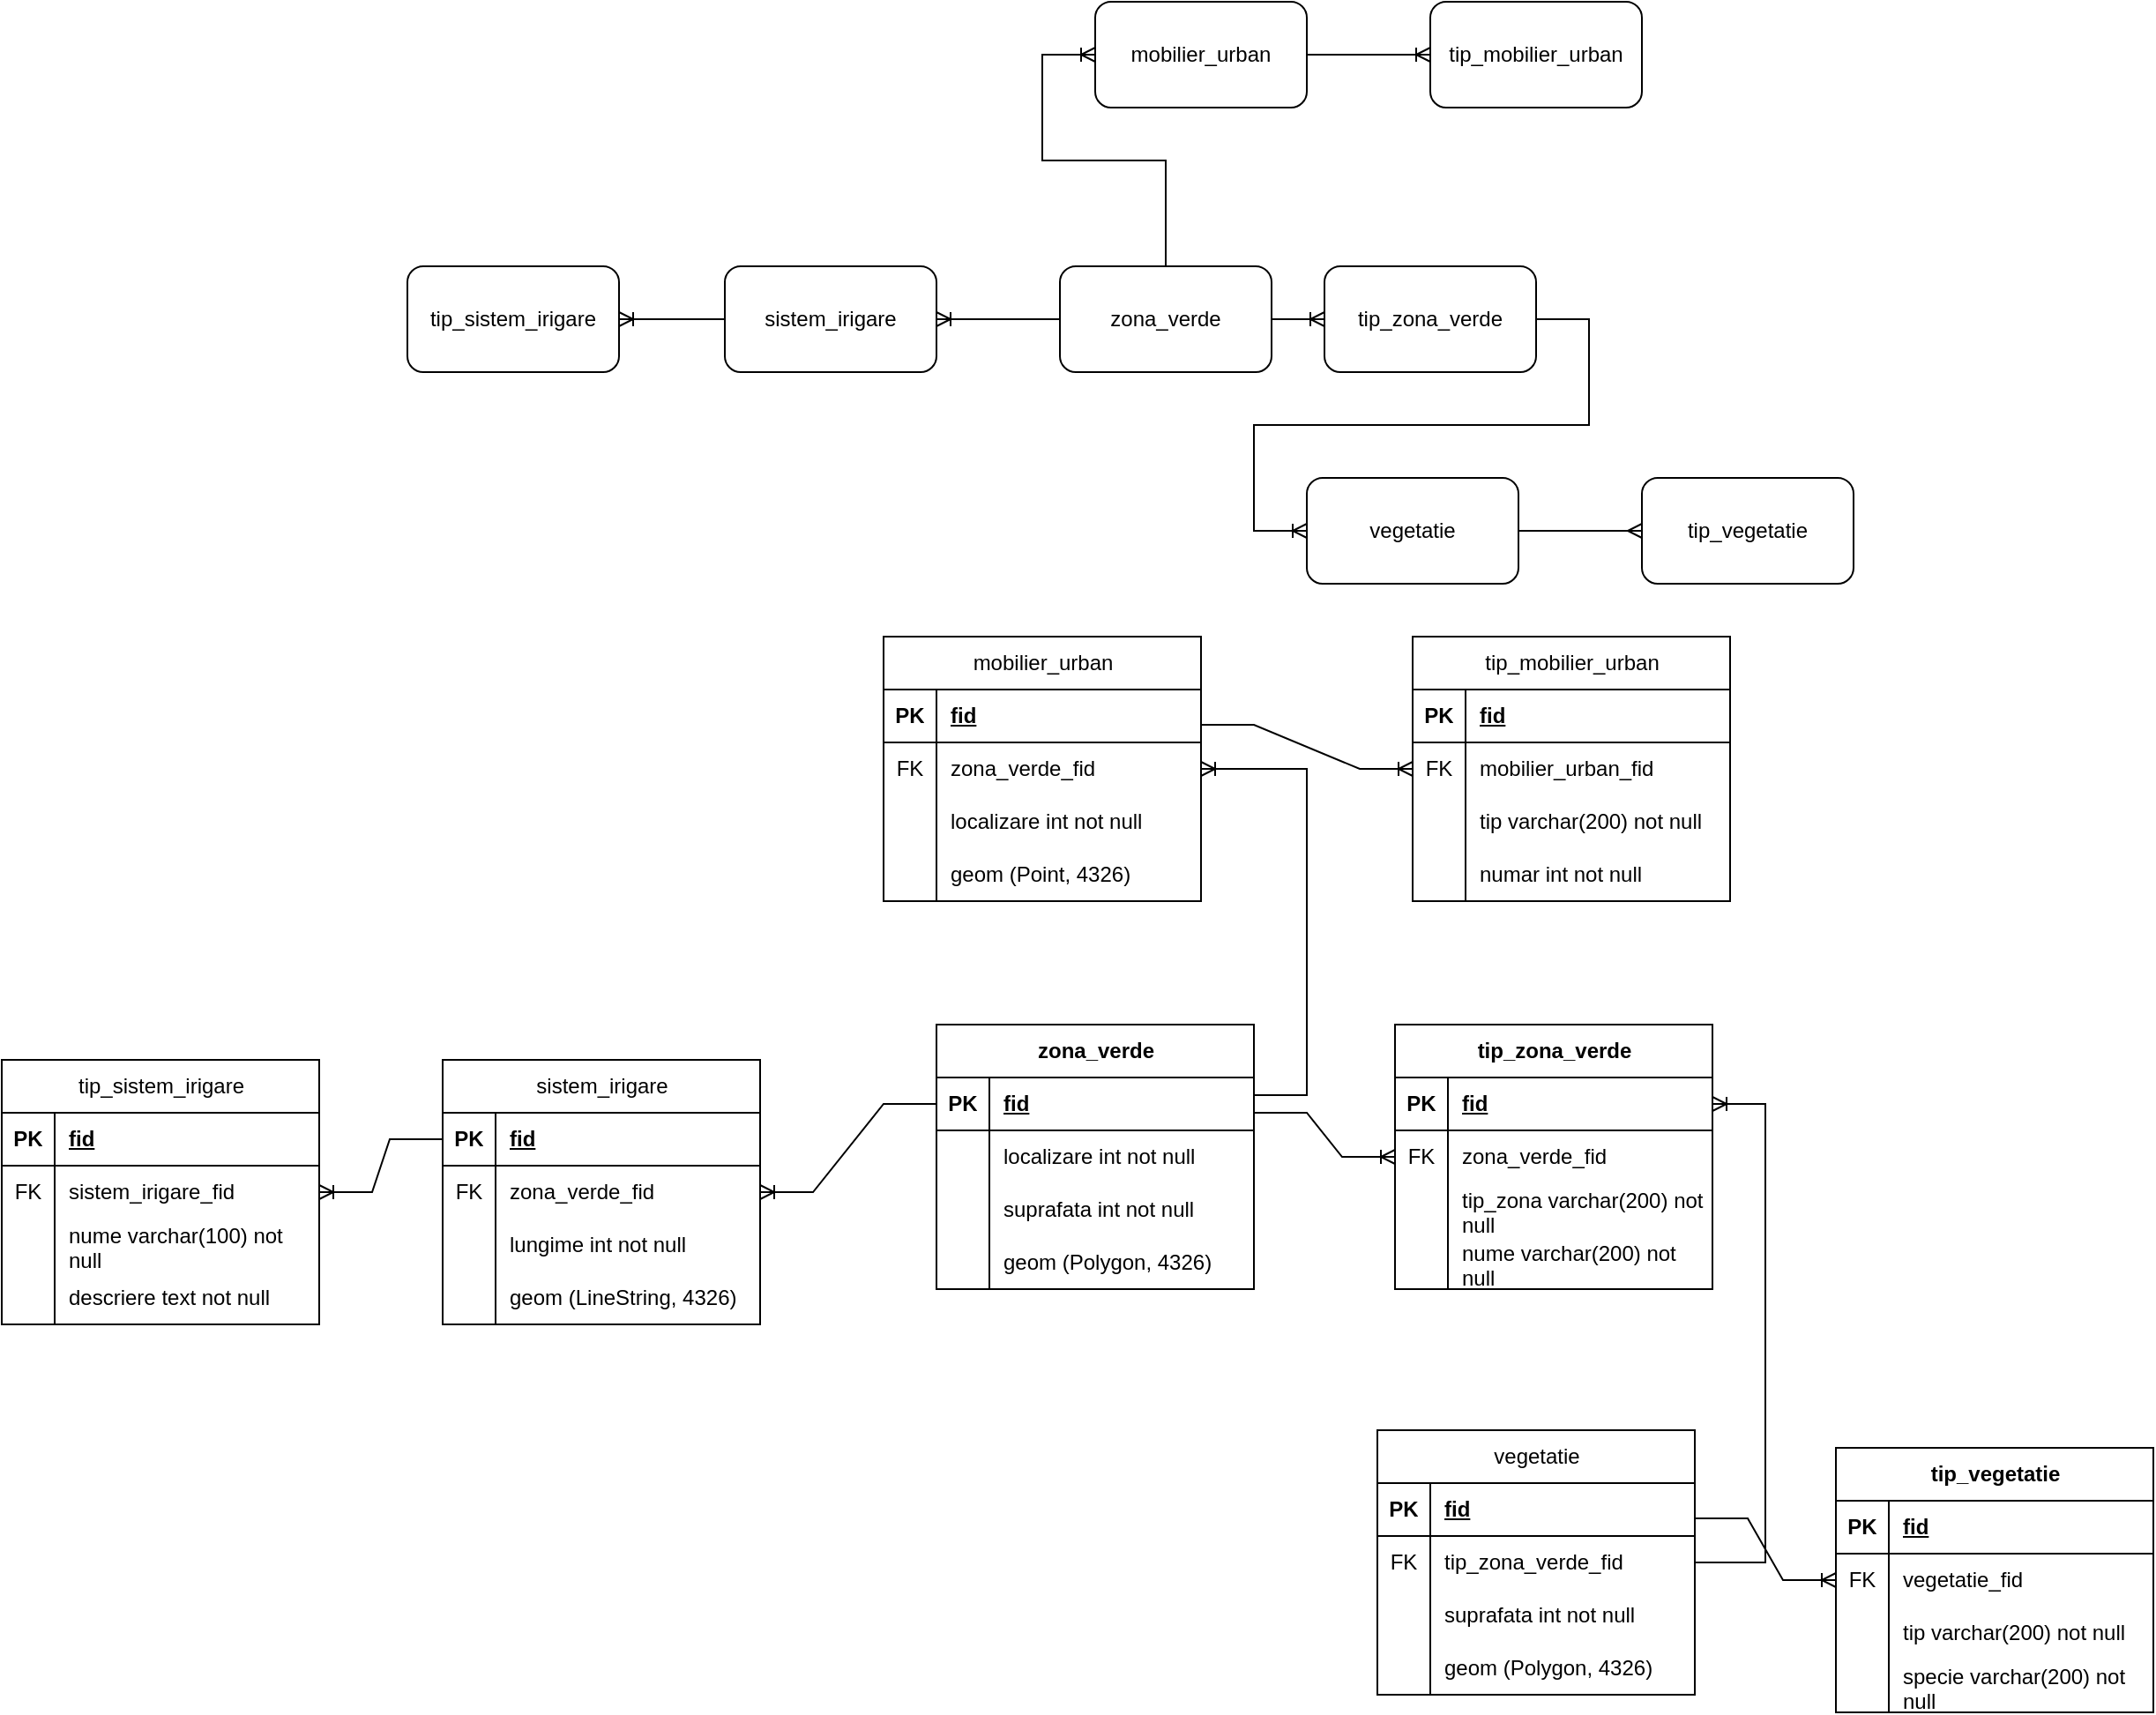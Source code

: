 <mxfile version="24.4.4" type="github">
  <diagram id="R2lEEEUBdFMjLlhIrx00" name="Page-1">
    <mxGraphModel dx="3083" dy="1831" grid="1" gridSize="10" guides="1" tooltips="1" connect="1" arrows="1" fold="1" page="1" pageScale="1" pageWidth="850" pageHeight="1100" math="0" shadow="0" extFonts="Permanent Marker^https://fonts.googleapis.com/css?family=Permanent+Marker">
      <root>
        <mxCell id="0" />
        <mxCell id="1" parent="0" />
        <mxCell id="Djv5T1rqlEVUEKe_ZdRL-2" value="tip_zona_verde" style="rounded=1;whiteSpace=wrap;html=1;" vertex="1" parent="1">
          <mxGeometry x="-220" y="-280" width="120" height="60" as="geometry" />
        </mxCell>
        <mxCell id="Djv5T1rqlEVUEKe_ZdRL-3" value="vegetatie" style="rounded=1;whiteSpace=wrap;html=1;" vertex="1" parent="1">
          <mxGeometry x="-230" y="-160" width="120" height="60" as="geometry" />
        </mxCell>
        <mxCell id="Djv5T1rqlEVUEKe_ZdRL-4" value="tip_vegetatie" style="rounded=1;whiteSpace=wrap;html=1;" vertex="1" parent="1">
          <mxGeometry x="-40" y="-160" width="120" height="60" as="geometry" />
        </mxCell>
        <mxCell id="Djv5T1rqlEVUEKe_ZdRL-6" value="mobilier_urban" style="rounded=1;whiteSpace=wrap;html=1;" vertex="1" parent="1">
          <mxGeometry x="-350" y="-430" width="120" height="60" as="geometry" />
        </mxCell>
        <mxCell id="Djv5T1rqlEVUEKe_ZdRL-7" value="sistem_irigare" style="rounded=1;whiteSpace=wrap;html=1;" vertex="1" parent="1">
          <mxGeometry x="-560" y="-280" width="120" height="60" as="geometry" />
        </mxCell>
        <mxCell id="Djv5T1rqlEVUEKe_ZdRL-8" value="tip_mobilier_urban" style="rounded=1;whiteSpace=wrap;html=1;" vertex="1" parent="1">
          <mxGeometry x="-160" y="-430" width="120" height="60" as="geometry" />
        </mxCell>
        <mxCell id="Djv5T1rqlEVUEKe_ZdRL-9" value="zona_verde" style="rounded=1;whiteSpace=wrap;html=1;" vertex="1" parent="1">
          <mxGeometry x="-370" y="-280" width="120" height="60" as="geometry" />
        </mxCell>
        <mxCell id="Djv5T1rqlEVUEKe_ZdRL-10" value="tip_sistem_irigare" style="rounded=1;whiteSpace=wrap;html=1;" vertex="1" parent="1">
          <mxGeometry x="-740" y="-280" width="120" height="60" as="geometry" />
        </mxCell>
        <mxCell id="Djv5T1rqlEVUEKe_ZdRL-11" value="" style="edgeStyle=entityRelationEdgeStyle;fontSize=12;html=1;endArrow=ERoneToMany;rounded=0;entryX=0;entryY=0.5;entryDx=0;entryDy=0;" edge="1" parent="1" target="Djv5T1rqlEVUEKe_ZdRL-2">
          <mxGeometry width="100" height="100" relative="1" as="geometry">
            <mxPoint x="-250" y="-250" as="sourcePoint" />
            <mxPoint x="-150" y="-350" as="targetPoint" />
          </mxGeometry>
        </mxCell>
        <mxCell id="Djv5T1rqlEVUEKe_ZdRL-12" value="" style="edgeStyle=entityRelationEdgeStyle;fontSize=12;html=1;endArrow=ERoneToMany;rounded=0;" edge="1" parent="1" source="Djv5T1rqlEVUEKe_ZdRL-2">
          <mxGeometry width="100" height="100" relative="1" as="geometry">
            <mxPoint x="-80" y="-140" as="sourcePoint" />
            <mxPoint x="-230" y="-130" as="targetPoint" />
          </mxGeometry>
        </mxCell>
        <mxCell id="Djv5T1rqlEVUEKe_ZdRL-13" value="" style="edgeStyle=entityRelationEdgeStyle;fontSize=12;html=1;endArrow=ERmany;rounded=0;" edge="1" parent="1" target="Djv5T1rqlEVUEKe_ZdRL-4">
          <mxGeometry width="100" height="100" relative="1" as="geometry">
            <mxPoint x="-110" y="-130" as="sourcePoint" />
            <mxPoint x="-10" y="-230" as="targetPoint" />
          </mxGeometry>
        </mxCell>
        <mxCell id="Djv5T1rqlEVUEKe_ZdRL-16" value="" style="edgeStyle=entityRelationEdgeStyle;fontSize=12;html=1;endArrow=ERoneToMany;rounded=0;" edge="1" parent="1">
          <mxGeometry width="100" height="100" relative="1" as="geometry">
            <mxPoint x="-340" y="-280" as="sourcePoint" />
            <mxPoint x="-350" y="-400" as="targetPoint" />
          </mxGeometry>
        </mxCell>
        <mxCell id="Djv5T1rqlEVUEKe_ZdRL-18" value="" style="edgeStyle=entityRelationEdgeStyle;fontSize=12;html=1;endArrow=ERoneToMany;rounded=0;entryX=0;entryY=0.5;entryDx=0;entryDy=0;" edge="1" parent="1" target="Djv5T1rqlEVUEKe_ZdRL-8">
          <mxGeometry width="100" height="100" relative="1" as="geometry">
            <mxPoint x="-230" y="-400" as="sourcePoint" />
            <mxPoint x="-130" y="-500" as="targetPoint" />
          </mxGeometry>
        </mxCell>
        <mxCell id="Djv5T1rqlEVUEKe_ZdRL-19" value="" style="edgeStyle=entityRelationEdgeStyle;fontSize=12;html=1;endArrow=ERoneToMany;rounded=0;exitX=0;exitY=0.5;exitDx=0;exitDy=0;entryX=1;entryY=0.5;entryDx=0;entryDy=0;" edge="1" parent="1" source="Djv5T1rqlEVUEKe_ZdRL-9" target="Djv5T1rqlEVUEKe_ZdRL-7">
          <mxGeometry width="100" height="100" relative="1" as="geometry">
            <mxPoint x="-490" y="-70" as="sourcePoint" />
            <mxPoint x="-390" y="-170" as="targetPoint" />
          </mxGeometry>
        </mxCell>
        <mxCell id="Djv5T1rqlEVUEKe_ZdRL-20" value="" style="edgeStyle=entityRelationEdgeStyle;fontSize=12;html=1;endArrow=ERoneToMany;rounded=0;exitX=0;exitY=0.5;exitDx=0;exitDy=0;entryX=1;entryY=0.5;entryDx=0;entryDy=0;" edge="1" parent="1" source="Djv5T1rqlEVUEKe_ZdRL-7" target="Djv5T1rqlEVUEKe_ZdRL-10">
          <mxGeometry width="100" height="100" relative="1" as="geometry">
            <mxPoint x="-610" y="-280" as="sourcePoint" />
            <mxPoint x="-510" y="-380" as="targetPoint" />
          </mxGeometry>
        </mxCell>
        <mxCell id="Djv5T1rqlEVUEKe_ZdRL-21" value="&lt;span style=&quot;font-weight: 400; text-wrap: wrap;&quot;&gt;tip_mobilier_urban&lt;/span&gt;" style="shape=table;startSize=30;container=1;collapsible=1;childLayout=tableLayout;fixedRows=1;rowLines=0;fontStyle=1;align=center;resizeLast=1;html=1;" vertex="1" parent="1">
          <mxGeometry x="-170" y="-70" width="180" height="150" as="geometry" />
        </mxCell>
        <mxCell id="Djv5T1rqlEVUEKe_ZdRL-22" value="" style="shape=tableRow;horizontal=0;startSize=0;swimlaneHead=0;swimlaneBody=0;fillColor=none;collapsible=0;dropTarget=0;points=[[0,0.5],[1,0.5]];portConstraint=eastwest;top=0;left=0;right=0;bottom=1;" vertex="1" parent="Djv5T1rqlEVUEKe_ZdRL-21">
          <mxGeometry y="30" width="180" height="30" as="geometry" />
        </mxCell>
        <mxCell id="Djv5T1rqlEVUEKe_ZdRL-23" value="PK" style="shape=partialRectangle;connectable=0;fillColor=none;top=0;left=0;bottom=0;right=0;fontStyle=1;overflow=hidden;whiteSpace=wrap;html=1;" vertex="1" parent="Djv5T1rqlEVUEKe_ZdRL-22">
          <mxGeometry width="30" height="30" as="geometry">
            <mxRectangle width="30" height="30" as="alternateBounds" />
          </mxGeometry>
        </mxCell>
        <mxCell id="Djv5T1rqlEVUEKe_ZdRL-24" value="fid" style="shape=partialRectangle;connectable=0;fillColor=none;top=0;left=0;bottom=0;right=0;align=left;spacingLeft=6;fontStyle=5;overflow=hidden;whiteSpace=wrap;html=1;" vertex="1" parent="Djv5T1rqlEVUEKe_ZdRL-22">
          <mxGeometry x="30" width="150" height="30" as="geometry">
            <mxRectangle width="150" height="30" as="alternateBounds" />
          </mxGeometry>
        </mxCell>
        <mxCell id="Djv5T1rqlEVUEKe_ZdRL-28" value="" style="shape=tableRow;horizontal=0;startSize=0;swimlaneHead=0;swimlaneBody=0;fillColor=none;collapsible=0;dropTarget=0;points=[[0,0.5],[1,0.5]];portConstraint=eastwest;top=0;left=0;right=0;bottom=0;" vertex="1" parent="Djv5T1rqlEVUEKe_ZdRL-21">
          <mxGeometry y="60" width="180" height="30" as="geometry" />
        </mxCell>
        <mxCell id="Djv5T1rqlEVUEKe_ZdRL-29" value="FK" style="shape=partialRectangle;connectable=0;fillColor=none;top=0;left=0;bottom=0;right=0;editable=1;overflow=hidden;whiteSpace=wrap;html=1;" vertex="1" parent="Djv5T1rqlEVUEKe_ZdRL-28">
          <mxGeometry width="30" height="30" as="geometry">
            <mxRectangle width="30" height="30" as="alternateBounds" />
          </mxGeometry>
        </mxCell>
        <mxCell id="Djv5T1rqlEVUEKe_ZdRL-30" value="mobilier_urban_fid" style="shape=partialRectangle;connectable=0;fillColor=none;top=0;left=0;bottom=0;right=0;align=left;spacingLeft=6;overflow=hidden;whiteSpace=wrap;html=1;" vertex="1" parent="Djv5T1rqlEVUEKe_ZdRL-28">
          <mxGeometry x="30" width="150" height="30" as="geometry">
            <mxRectangle width="150" height="30" as="alternateBounds" />
          </mxGeometry>
        </mxCell>
        <mxCell id="Djv5T1rqlEVUEKe_ZdRL-25" value="" style="shape=tableRow;horizontal=0;startSize=0;swimlaneHead=0;swimlaneBody=0;fillColor=none;collapsible=0;dropTarget=0;points=[[0,0.5],[1,0.5]];portConstraint=eastwest;top=0;left=0;right=0;bottom=0;" vertex="1" parent="Djv5T1rqlEVUEKe_ZdRL-21">
          <mxGeometry y="90" width="180" height="30" as="geometry" />
        </mxCell>
        <mxCell id="Djv5T1rqlEVUEKe_ZdRL-26" value="" style="shape=partialRectangle;connectable=0;fillColor=none;top=0;left=0;bottom=0;right=0;editable=1;overflow=hidden;whiteSpace=wrap;html=1;" vertex="1" parent="Djv5T1rqlEVUEKe_ZdRL-25">
          <mxGeometry width="30" height="30" as="geometry">
            <mxRectangle width="30" height="30" as="alternateBounds" />
          </mxGeometry>
        </mxCell>
        <mxCell id="Djv5T1rqlEVUEKe_ZdRL-27" value="tip varchar(200) not null" style="shape=partialRectangle;connectable=0;fillColor=none;top=0;left=0;bottom=0;right=0;align=left;spacingLeft=6;overflow=hidden;whiteSpace=wrap;html=1;" vertex="1" parent="Djv5T1rqlEVUEKe_ZdRL-25">
          <mxGeometry x="30" width="150" height="30" as="geometry">
            <mxRectangle width="150" height="30" as="alternateBounds" />
          </mxGeometry>
        </mxCell>
        <mxCell id="Djv5T1rqlEVUEKe_ZdRL-31" value="" style="shape=tableRow;horizontal=0;startSize=0;swimlaneHead=0;swimlaneBody=0;fillColor=none;collapsible=0;dropTarget=0;points=[[0,0.5],[1,0.5]];portConstraint=eastwest;top=0;left=0;right=0;bottom=0;" vertex="1" parent="Djv5T1rqlEVUEKe_ZdRL-21">
          <mxGeometry y="120" width="180" height="30" as="geometry" />
        </mxCell>
        <mxCell id="Djv5T1rqlEVUEKe_ZdRL-32" value="" style="shape=partialRectangle;connectable=0;fillColor=none;top=0;left=0;bottom=0;right=0;editable=1;overflow=hidden;whiteSpace=wrap;html=1;" vertex="1" parent="Djv5T1rqlEVUEKe_ZdRL-31">
          <mxGeometry width="30" height="30" as="geometry">
            <mxRectangle width="30" height="30" as="alternateBounds" />
          </mxGeometry>
        </mxCell>
        <mxCell id="Djv5T1rqlEVUEKe_ZdRL-33" value="numar int not null" style="shape=partialRectangle;connectable=0;fillColor=none;top=0;left=0;bottom=0;right=0;align=left;spacingLeft=6;overflow=hidden;whiteSpace=wrap;html=1;" vertex="1" parent="Djv5T1rqlEVUEKe_ZdRL-31">
          <mxGeometry x="30" width="150" height="30" as="geometry">
            <mxRectangle width="150" height="30" as="alternateBounds" />
          </mxGeometry>
        </mxCell>
        <mxCell id="Djv5T1rqlEVUEKe_ZdRL-34" value="&lt;span style=&quot;font-weight: 400; text-wrap: wrap;&quot;&gt;mobilier_urban&lt;/span&gt;" style="shape=table;startSize=30;container=1;collapsible=1;childLayout=tableLayout;fixedRows=1;rowLines=0;fontStyle=1;align=center;resizeLast=1;html=1;" vertex="1" parent="1">
          <mxGeometry x="-470" y="-70" width="180" height="150" as="geometry" />
        </mxCell>
        <mxCell id="Djv5T1rqlEVUEKe_ZdRL-35" value="" style="shape=tableRow;horizontal=0;startSize=0;swimlaneHead=0;swimlaneBody=0;fillColor=none;collapsible=0;dropTarget=0;points=[[0,0.5],[1,0.5]];portConstraint=eastwest;top=0;left=0;right=0;bottom=1;" vertex="1" parent="Djv5T1rqlEVUEKe_ZdRL-34">
          <mxGeometry y="30" width="180" height="30" as="geometry" />
        </mxCell>
        <mxCell id="Djv5T1rqlEVUEKe_ZdRL-36" value="PK" style="shape=partialRectangle;connectable=0;fillColor=none;top=0;left=0;bottom=0;right=0;fontStyle=1;overflow=hidden;whiteSpace=wrap;html=1;" vertex="1" parent="Djv5T1rqlEVUEKe_ZdRL-35">
          <mxGeometry width="30" height="30" as="geometry">
            <mxRectangle width="30" height="30" as="alternateBounds" />
          </mxGeometry>
        </mxCell>
        <mxCell id="Djv5T1rqlEVUEKe_ZdRL-37" value="fid" style="shape=partialRectangle;connectable=0;fillColor=none;top=0;left=0;bottom=0;right=0;align=left;spacingLeft=6;fontStyle=5;overflow=hidden;whiteSpace=wrap;html=1;" vertex="1" parent="Djv5T1rqlEVUEKe_ZdRL-35">
          <mxGeometry x="30" width="150" height="30" as="geometry">
            <mxRectangle width="150" height="30" as="alternateBounds" />
          </mxGeometry>
        </mxCell>
        <mxCell id="Djv5T1rqlEVUEKe_ZdRL-41" value="" style="shape=tableRow;horizontal=0;startSize=0;swimlaneHead=0;swimlaneBody=0;fillColor=none;collapsible=0;dropTarget=0;points=[[0,0.5],[1,0.5]];portConstraint=eastwest;top=0;left=0;right=0;bottom=0;" vertex="1" parent="Djv5T1rqlEVUEKe_ZdRL-34">
          <mxGeometry y="60" width="180" height="30" as="geometry" />
        </mxCell>
        <mxCell id="Djv5T1rqlEVUEKe_ZdRL-42" value="FK" style="shape=partialRectangle;connectable=0;fillColor=none;top=0;left=0;bottom=0;right=0;editable=1;overflow=hidden;whiteSpace=wrap;html=1;" vertex="1" parent="Djv5T1rqlEVUEKe_ZdRL-41">
          <mxGeometry width="30" height="30" as="geometry">
            <mxRectangle width="30" height="30" as="alternateBounds" />
          </mxGeometry>
        </mxCell>
        <mxCell id="Djv5T1rqlEVUEKe_ZdRL-43" value="zona_verde_fid&amp;nbsp;" style="shape=partialRectangle;connectable=0;fillColor=none;top=0;left=0;bottom=0;right=0;align=left;spacingLeft=6;overflow=hidden;whiteSpace=wrap;html=1;" vertex="1" parent="Djv5T1rqlEVUEKe_ZdRL-41">
          <mxGeometry x="30" width="150" height="30" as="geometry">
            <mxRectangle width="150" height="30" as="alternateBounds" />
          </mxGeometry>
        </mxCell>
        <mxCell id="Djv5T1rqlEVUEKe_ZdRL-38" value="" style="shape=tableRow;horizontal=0;startSize=0;swimlaneHead=0;swimlaneBody=0;fillColor=none;collapsible=0;dropTarget=0;points=[[0,0.5],[1,0.5]];portConstraint=eastwest;top=0;left=0;right=0;bottom=0;" vertex="1" parent="Djv5T1rqlEVUEKe_ZdRL-34">
          <mxGeometry y="90" width="180" height="30" as="geometry" />
        </mxCell>
        <mxCell id="Djv5T1rqlEVUEKe_ZdRL-39" value="" style="shape=partialRectangle;connectable=0;fillColor=none;top=0;left=0;bottom=0;right=0;editable=1;overflow=hidden;whiteSpace=wrap;html=1;" vertex="1" parent="Djv5T1rqlEVUEKe_ZdRL-38">
          <mxGeometry width="30" height="30" as="geometry">
            <mxRectangle width="30" height="30" as="alternateBounds" />
          </mxGeometry>
        </mxCell>
        <mxCell id="Djv5T1rqlEVUEKe_ZdRL-40" value="localizare int not null" style="shape=partialRectangle;connectable=0;fillColor=none;top=0;left=0;bottom=0;right=0;align=left;spacingLeft=6;overflow=hidden;whiteSpace=wrap;html=1;" vertex="1" parent="Djv5T1rqlEVUEKe_ZdRL-38">
          <mxGeometry x="30" width="150" height="30" as="geometry">
            <mxRectangle width="150" height="30" as="alternateBounds" />
          </mxGeometry>
        </mxCell>
        <mxCell id="Djv5T1rqlEVUEKe_ZdRL-44" value="" style="shape=tableRow;horizontal=0;startSize=0;swimlaneHead=0;swimlaneBody=0;fillColor=none;collapsible=0;dropTarget=0;points=[[0,0.5],[1,0.5]];portConstraint=eastwest;top=0;left=0;right=0;bottom=0;" vertex="1" parent="Djv5T1rqlEVUEKe_ZdRL-34">
          <mxGeometry y="120" width="180" height="30" as="geometry" />
        </mxCell>
        <mxCell id="Djv5T1rqlEVUEKe_ZdRL-45" value="" style="shape=partialRectangle;connectable=0;fillColor=none;top=0;left=0;bottom=0;right=0;editable=1;overflow=hidden;whiteSpace=wrap;html=1;" vertex="1" parent="Djv5T1rqlEVUEKe_ZdRL-44">
          <mxGeometry width="30" height="30" as="geometry">
            <mxRectangle width="30" height="30" as="alternateBounds" />
          </mxGeometry>
        </mxCell>
        <mxCell id="Djv5T1rqlEVUEKe_ZdRL-46" value="geom (Point, 4326)" style="shape=partialRectangle;connectable=0;fillColor=none;top=0;left=0;bottom=0;right=0;align=left;spacingLeft=6;overflow=hidden;whiteSpace=wrap;html=1;" vertex="1" parent="Djv5T1rqlEVUEKe_ZdRL-44">
          <mxGeometry x="30" width="150" height="30" as="geometry">
            <mxRectangle width="150" height="30" as="alternateBounds" />
          </mxGeometry>
        </mxCell>
        <mxCell id="Djv5T1rqlEVUEKe_ZdRL-47" value="zona_verde" style="shape=table;startSize=30;container=1;collapsible=1;childLayout=tableLayout;fixedRows=1;rowLines=0;fontStyle=1;align=center;resizeLast=1;html=1;" vertex="1" parent="1">
          <mxGeometry x="-440" y="150" width="180" height="150" as="geometry" />
        </mxCell>
        <mxCell id="Djv5T1rqlEVUEKe_ZdRL-48" value="" style="shape=tableRow;horizontal=0;startSize=0;swimlaneHead=0;swimlaneBody=0;fillColor=none;collapsible=0;dropTarget=0;points=[[0,0.5],[1,0.5]];portConstraint=eastwest;top=0;left=0;right=0;bottom=1;" vertex="1" parent="Djv5T1rqlEVUEKe_ZdRL-47">
          <mxGeometry y="30" width="180" height="30" as="geometry" />
        </mxCell>
        <mxCell id="Djv5T1rqlEVUEKe_ZdRL-49" value="PK" style="shape=partialRectangle;connectable=0;fillColor=none;top=0;left=0;bottom=0;right=0;fontStyle=1;overflow=hidden;whiteSpace=wrap;html=1;" vertex="1" parent="Djv5T1rqlEVUEKe_ZdRL-48">
          <mxGeometry width="30" height="30" as="geometry">
            <mxRectangle width="30" height="30" as="alternateBounds" />
          </mxGeometry>
        </mxCell>
        <mxCell id="Djv5T1rqlEVUEKe_ZdRL-50" value="fid" style="shape=partialRectangle;connectable=0;fillColor=none;top=0;left=0;bottom=0;right=0;align=left;spacingLeft=6;fontStyle=5;overflow=hidden;whiteSpace=wrap;html=1;" vertex="1" parent="Djv5T1rqlEVUEKe_ZdRL-48">
          <mxGeometry x="30" width="150" height="30" as="geometry">
            <mxRectangle width="150" height="30" as="alternateBounds" />
          </mxGeometry>
        </mxCell>
        <mxCell id="Djv5T1rqlEVUEKe_ZdRL-51" value="" style="shape=tableRow;horizontal=0;startSize=0;swimlaneHead=0;swimlaneBody=0;fillColor=none;collapsible=0;dropTarget=0;points=[[0,0.5],[1,0.5]];portConstraint=eastwest;top=0;left=0;right=0;bottom=0;" vertex="1" parent="Djv5T1rqlEVUEKe_ZdRL-47">
          <mxGeometry y="60" width="180" height="30" as="geometry" />
        </mxCell>
        <mxCell id="Djv5T1rqlEVUEKe_ZdRL-52" value="" style="shape=partialRectangle;connectable=0;fillColor=none;top=0;left=0;bottom=0;right=0;editable=1;overflow=hidden;whiteSpace=wrap;html=1;" vertex="1" parent="Djv5T1rqlEVUEKe_ZdRL-51">
          <mxGeometry width="30" height="30" as="geometry">
            <mxRectangle width="30" height="30" as="alternateBounds" />
          </mxGeometry>
        </mxCell>
        <mxCell id="Djv5T1rqlEVUEKe_ZdRL-53" value="localizare int not null" style="shape=partialRectangle;connectable=0;fillColor=none;top=0;left=0;bottom=0;right=0;align=left;spacingLeft=6;overflow=hidden;whiteSpace=wrap;html=1;" vertex="1" parent="Djv5T1rqlEVUEKe_ZdRL-51">
          <mxGeometry x="30" width="150" height="30" as="geometry">
            <mxRectangle width="150" height="30" as="alternateBounds" />
          </mxGeometry>
        </mxCell>
        <mxCell id="Djv5T1rqlEVUEKe_ZdRL-54" value="" style="shape=tableRow;horizontal=0;startSize=0;swimlaneHead=0;swimlaneBody=0;fillColor=none;collapsible=0;dropTarget=0;points=[[0,0.5],[1,0.5]];portConstraint=eastwest;top=0;left=0;right=0;bottom=0;" vertex="1" parent="Djv5T1rqlEVUEKe_ZdRL-47">
          <mxGeometry y="90" width="180" height="30" as="geometry" />
        </mxCell>
        <mxCell id="Djv5T1rqlEVUEKe_ZdRL-55" value="" style="shape=partialRectangle;connectable=0;fillColor=none;top=0;left=0;bottom=0;right=0;editable=1;overflow=hidden;whiteSpace=wrap;html=1;" vertex="1" parent="Djv5T1rqlEVUEKe_ZdRL-54">
          <mxGeometry width="30" height="30" as="geometry">
            <mxRectangle width="30" height="30" as="alternateBounds" />
          </mxGeometry>
        </mxCell>
        <mxCell id="Djv5T1rqlEVUEKe_ZdRL-56" value="suprafata int not null" style="shape=partialRectangle;connectable=0;fillColor=none;top=0;left=0;bottom=0;right=0;align=left;spacingLeft=6;overflow=hidden;whiteSpace=wrap;html=1;" vertex="1" parent="Djv5T1rqlEVUEKe_ZdRL-54">
          <mxGeometry x="30" width="150" height="30" as="geometry">
            <mxRectangle width="150" height="30" as="alternateBounds" />
          </mxGeometry>
        </mxCell>
        <mxCell id="Djv5T1rqlEVUEKe_ZdRL-57" value="" style="shape=tableRow;horizontal=0;startSize=0;swimlaneHead=0;swimlaneBody=0;fillColor=none;collapsible=0;dropTarget=0;points=[[0,0.5],[1,0.5]];portConstraint=eastwest;top=0;left=0;right=0;bottom=0;" vertex="1" parent="Djv5T1rqlEVUEKe_ZdRL-47">
          <mxGeometry y="120" width="180" height="30" as="geometry" />
        </mxCell>
        <mxCell id="Djv5T1rqlEVUEKe_ZdRL-58" value="" style="shape=partialRectangle;connectable=0;fillColor=none;top=0;left=0;bottom=0;right=0;editable=1;overflow=hidden;whiteSpace=wrap;html=1;" vertex="1" parent="Djv5T1rqlEVUEKe_ZdRL-57">
          <mxGeometry width="30" height="30" as="geometry">
            <mxRectangle width="30" height="30" as="alternateBounds" />
          </mxGeometry>
        </mxCell>
        <mxCell id="Djv5T1rqlEVUEKe_ZdRL-59" value="geom (Polygon, 4326)" style="shape=partialRectangle;connectable=0;fillColor=none;top=0;left=0;bottom=0;right=0;align=left;spacingLeft=6;overflow=hidden;whiteSpace=wrap;html=1;" vertex="1" parent="Djv5T1rqlEVUEKe_ZdRL-57">
          <mxGeometry x="30" width="150" height="30" as="geometry">
            <mxRectangle width="150" height="30" as="alternateBounds" />
          </mxGeometry>
        </mxCell>
        <mxCell id="Djv5T1rqlEVUEKe_ZdRL-60" value="tip_zona_verde" style="shape=table;startSize=30;container=1;collapsible=1;childLayout=tableLayout;fixedRows=1;rowLines=0;fontStyle=1;align=center;resizeLast=1;html=1;" vertex="1" parent="1">
          <mxGeometry x="-180" y="150" width="180" height="150" as="geometry" />
        </mxCell>
        <mxCell id="Djv5T1rqlEVUEKe_ZdRL-61" value="" style="shape=tableRow;horizontal=0;startSize=0;swimlaneHead=0;swimlaneBody=0;fillColor=none;collapsible=0;dropTarget=0;points=[[0,0.5],[1,0.5]];portConstraint=eastwest;top=0;left=0;right=0;bottom=1;" vertex="1" parent="Djv5T1rqlEVUEKe_ZdRL-60">
          <mxGeometry y="30" width="180" height="30" as="geometry" />
        </mxCell>
        <mxCell id="Djv5T1rqlEVUEKe_ZdRL-62" value="PK" style="shape=partialRectangle;connectable=0;fillColor=none;top=0;left=0;bottom=0;right=0;fontStyle=1;overflow=hidden;whiteSpace=wrap;html=1;" vertex="1" parent="Djv5T1rqlEVUEKe_ZdRL-61">
          <mxGeometry width="30" height="30" as="geometry">
            <mxRectangle width="30" height="30" as="alternateBounds" />
          </mxGeometry>
        </mxCell>
        <mxCell id="Djv5T1rqlEVUEKe_ZdRL-63" value="fid" style="shape=partialRectangle;connectable=0;fillColor=none;top=0;left=0;bottom=0;right=0;align=left;spacingLeft=6;fontStyle=5;overflow=hidden;whiteSpace=wrap;html=1;" vertex="1" parent="Djv5T1rqlEVUEKe_ZdRL-61">
          <mxGeometry x="30" width="150" height="30" as="geometry">
            <mxRectangle width="150" height="30" as="alternateBounds" />
          </mxGeometry>
        </mxCell>
        <mxCell id="Djv5T1rqlEVUEKe_ZdRL-64" value="" style="shape=tableRow;horizontal=0;startSize=0;swimlaneHead=0;swimlaneBody=0;fillColor=none;collapsible=0;dropTarget=0;points=[[0,0.5],[1,0.5]];portConstraint=eastwest;top=0;left=0;right=0;bottom=0;" vertex="1" parent="Djv5T1rqlEVUEKe_ZdRL-60">
          <mxGeometry y="60" width="180" height="30" as="geometry" />
        </mxCell>
        <mxCell id="Djv5T1rqlEVUEKe_ZdRL-65" value="FK" style="shape=partialRectangle;connectable=0;fillColor=none;top=0;left=0;bottom=0;right=0;editable=1;overflow=hidden;whiteSpace=wrap;html=1;" vertex="1" parent="Djv5T1rqlEVUEKe_ZdRL-64">
          <mxGeometry width="30" height="30" as="geometry">
            <mxRectangle width="30" height="30" as="alternateBounds" />
          </mxGeometry>
        </mxCell>
        <mxCell id="Djv5T1rqlEVUEKe_ZdRL-66" value="zona_verde_fid" style="shape=partialRectangle;connectable=0;fillColor=none;top=0;left=0;bottom=0;right=0;align=left;spacingLeft=6;overflow=hidden;whiteSpace=wrap;html=1;" vertex="1" parent="Djv5T1rqlEVUEKe_ZdRL-64">
          <mxGeometry x="30" width="150" height="30" as="geometry">
            <mxRectangle width="150" height="30" as="alternateBounds" />
          </mxGeometry>
        </mxCell>
        <mxCell id="Djv5T1rqlEVUEKe_ZdRL-67" value="" style="shape=tableRow;horizontal=0;startSize=0;swimlaneHead=0;swimlaneBody=0;fillColor=none;collapsible=0;dropTarget=0;points=[[0,0.5],[1,0.5]];portConstraint=eastwest;top=0;left=0;right=0;bottom=0;" vertex="1" parent="Djv5T1rqlEVUEKe_ZdRL-60">
          <mxGeometry y="90" width="180" height="30" as="geometry" />
        </mxCell>
        <mxCell id="Djv5T1rqlEVUEKe_ZdRL-68" value="" style="shape=partialRectangle;connectable=0;fillColor=none;top=0;left=0;bottom=0;right=0;editable=1;overflow=hidden;whiteSpace=wrap;html=1;" vertex="1" parent="Djv5T1rqlEVUEKe_ZdRL-67">
          <mxGeometry width="30" height="30" as="geometry">
            <mxRectangle width="30" height="30" as="alternateBounds" />
          </mxGeometry>
        </mxCell>
        <mxCell id="Djv5T1rqlEVUEKe_ZdRL-69" value="tip_zona varchar(200) not null" style="shape=partialRectangle;connectable=0;fillColor=none;top=0;left=0;bottom=0;right=0;align=left;spacingLeft=6;overflow=hidden;whiteSpace=wrap;html=1;" vertex="1" parent="Djv5T1rqlEVUEKe_ZdRL-67">
          <mxGeometry x="30" width="150" height="30" as="geometry">
            <mxRectangle width="150" height="30" as="alternateBounds" />
          </mxGeometry>
        </mxCell>
        <mxCell id="Djv5T1rqlEVUEKe_ZdRL-70" value="" style="shape=tableRow;horizontal=0;startSize=0;swimlaneHead=0;swimlaneBody=0;fillColor=none;collapsible=0;dropTarget=0;points=[[0,0.5],[1,0.5]];portConstraint=eastwest;top=0;left=0;right=0;bottom=0;" vertex="1" parent="Djv5T1rqlEVUEKe_ZdRL-60">
          <mxGeometry y="120" width="180" height="30" as="geometry" />
        </mxCell>
        <mxCell id="Djv5T1rqlEVUEKe_ZdRL-71" value="" style="shape=partialRectangle;connectable=0;fillColor=none;top=0;left=0;bottom=0;right=0;editable=1;overflow=hidden;whiteSpace=wrap;html=1;" vertex="1" parent="Djv5T1rqlEVUEKe_ZdRL-70">
          <mxGeometry width="30" height="30" as="geometry">
            <mxRectangle width="30" height="30" as="alternateBounds" />
          </mxGeometry>
        </mxCell>
        <mxCell id="Djv5T1rqlEVUEKe_ZdRL-72" value="nume varchar(200) not null" style="shape=partialRectangle;connectable=0;fillColor=none;top=0;left=0;bottom=0;right=0;align=left;spacingLeft=6;overflow=hidden;whiteSpace=wrap;html=1;" vertex="1" parent="Djv5T1rqlEVUEKe_ZdRL-70">
          <mxGeometry x="30" width="150" height="30" as="geometry">
            <mxRectangle width="150" height="30" as="alternateBounds" />
          </mxGeometry>
        </mxCell>
        <mxCell id="Djv5T1rqlEVUEKe_ZdRL-73" value="&lt;span style=&quot;font-weight: 400; text-wrap: wrap;&quot;&gt;vegetatie&lt;/span&gt;" style="shape=table;startSize=30;container=1;collapsible=1;childLayout=tableLayout;fixedRows=1;rowLines=0;fontStyle=1;align=center;resizeLast=1;html=1;" vertex="1" parent="1">
          <mxGeometry x="-190" y="380" width="180" height="150" as="geometry" />
        </mxCell>
        <mxCell id="Djv5T1rqlEVUEKe_ZdRL-74" value="" style="shape=tableRow;horizontal=0;startSize=0;swimlaneHead=0;swimlaneBody=0;fillColor=none;collapsible=0;dropTarget=0;points=[[0,0.5],[1,0.5]];portConstraint=eastwest;top=0;left=0;right=0;bottom=1;" vertex="1" parent="Djv5T1rqlEVUEKe_ZdRL-73">
          <mxGeometry y="30" width="180" height="30" as="geometry" />
        </mxCell>
        <mxCell id="Djv5T1rqlEVUEKe_ZdRL-75" value="PK" style="shape=partialRectangle;connectable=0;fillColor=none;top=0;left=0;bottom=0;right=0;fontStyle=1;overflow=hidden;whiteSpace=wrap;html=1;" vertex="1" parent="Djv5T1rqlEVUEKe_ZdRL-74">
          <mxGeometry width="30" height="30" as="geometry">
            <mxRectangle width="30" height="30" as="alternateBounds" />
          </mxGeometry>
        </mxCell>
        <mxCell id="Djv5T1rqlEVUEKe_ZdRL-76" value="fid" style="shape=partialRectangle;connectable=0;fillColor=none;top=0;left=0;bottom=0;right=0;align=left;spacingLeft=6;fontStyle=5;overflow=hidden;whiteSpace=wrap;html=1;" vertex="1" parent="Djv5T1rqlEVUEKe_ZdRL-74">
          <mxGeometry x="30" width="150" height="30" as="geometry">
            <mxRectangle width="150" height="30" as="alternateBounds" />
          </mxGeometry>
        </mxCell>
        <mxCell id="Djv5T1rqlEVUEKe_ZdRL-77" value="" style="shape=tableRow;horizontal=0;startSize=0;swimlaneHead=0;swimlaneBody=0;fillColor=none;collapsible=0;dropTarget=0;points=[[0,0.5],[1,0.5]];portConstraint=eastwest;top=0;left=0;right=0;bottom=0;" vertex="1" parent="Djv5T1rqlEVUEKe_ZdRL-73">
          <mxGeometry y="60" width="180" height="30" as="geometry" />
        </mxCell>
        <mxCell id="Djv5T1rqlEVUEKe_ZdRL-78" value="FK" style="shape=partialRectangle;connectable=0;fillColor=none;top=0;left=0;bottom=0;right=0;editable=1;overflow=hidden;whiteSpace=wrap;html=1;" vertex="1" parent="Djv5T1rqlEVUEKe_ZdRL-77">
          <mxGeometry width="30" height="30" as="geometry">
            <mxRectangle width="30" height="30" as="alternateBounds" />
          </mxGeometry>
        </mxCell>
        <mxCell id="Djv5T1rqlEVUEKe_ZdRL-79" value="tip_zona_verde_fid" style="shape=partialRectangle;connectable=0;fillColor=none;top=0;left=0;bottom=0;right=0;align=left;spacingLeft=6;overflow=hidden;whiteSpace=wrap;html=1;" vertex="1" parent="Djv5T1rqlEVUEKe_ZdRL-77">
          <mxGeometry x="30" width="150" height="30" as="geometry">
            <mxRectangle width="150" height="30" as="alternateBounds" />
          </mxGeometry>
        </mxCell>
        <mxCell id="Djv5T1rqlEVUEKe_ZdRL-80" value="" style="shape=tableRow;horizontal=0;startSize=0;swimlaneHead=0;swimlaneBody=0;fillColor=none;collapsible=0;dropTarget=0;points=[[0,0.5],[1,0.5]];portConstraint=eastwest;top=0;left=0;right=0;bottom=0;" vertex="1" parent="Djv5T1rqlEVUEKe_ZdRL-73">
          <mxGeometry y="90" width="180" height="30" as="geometry" />
        </mxCell>
        <mxCell id="Djv5T1rqlEVUEKe_ZdRL-81" value="" style="shape=partialRectangle;connectable=0;fillColor=none;top=0;left=0;bottom=0;right=0;editable=1;overflow=hidden;whiteSpace=wrap;html=1;" vertex="1" parent="Djv5T1rqlEVUEKe_ZdRL-80">
          <mxGeometry width="30" height="30" as="geometry">
            <mxRectangle width="30" height="30" as="alternateBounds" />
          </mxGeometry>
        </mxCell>
        <mxCell id="Djv5T1rqlEVUEKe_ZdRL-82" value="suprafata int not null" style="shape=partialRectangle;connectable=0;fillColor=none;top=0;left=0;bottom=0;right=0;align=left;spacingLeft=6;overflow=hidden;whiteSpace=wrap;html=1;" vertex="1" parent="Djv5T1rqlEVUEKe_ZdRL-80">
          <mxGeometry x="30" width="150" height="30" as="geometry">
            <mxRectangle width="150" height="30" as="alternateBounds" />
          </mxGeometry>
        </mxCell>
        <mxCell id="Djv5T1rqlEVUEKe_ZdRL-83" value="" style="shape=tableRow;horizontal=0;startSize=0;swimlaneHead=0;swimlaneBody=0;fillColor=none;collapsible=0;dropTarget=0;points=[[0,0.5],[1,0.5]];portConstraint=eastwest;top=0;left=0;right=0;bottom=0;" vertex="1" parent="Djv5T1rqlEVUEKe_ZdRL-73">
          <mxGeometry y="120" width="180" height="30" as="geometry" />
        </mxCell>
        <mxCell id="Djv5T1rqlEVUEKe_ZdRL-84" value="" style="shape=partialRectangle;connectable=0;fillColor=none;top=0;left=0;bottom=0;right=0;editable=1;overflow=hidden;whiteSpace=wrap;html=1;" vertex="1" parent="Djv5T1rqlEVUEKe_ZdRL-83">
          <mxGeometry width="30" height="30" as="geometry">
            <mxRectangle width="30" height="30" as="alternateBounds" />
          </mxGeometry>
        </mxCell>
        <mxCell id="Djv5T1rqlEVUEKe_ZdRL-85" value="geom (Polygon, 4326)" style="shape=partialRectangle;connectable=0;fillColor=none;top=0;left=0;bottom=0;right=0;align=left;spacingLeft=6;overflow=hidden;whiteSpace=wrap;html=1;" vertex="1" parent="Djv5T1rqlEVUEKe_ZdRL-83">
          <mxGeometry x="30" width="150" height="30" as="geometry">
            <mxRectangle width="150" height="30" as="alternateBounds" />
          </mxGeometry>
        </mxCell>
        <mxCell id="Djv5T1rqlEVUEKe_ZdRL-86" value="&lt;span style=&quot;font-weight: 400; text-wrap: wrap;&quot;&gt;sistem_irigare&lt;/span&gt;" style="shape=table;startSize=30;container=1;collapsible=1;childLayout=tableLayout;fixedRows=1;rowLines=0;fontStyle=1;align=center;resizeLast=1;html=1;" vertex="1" parent="1">
          <mxGeometry x="-720" y="170" width="180" height="150" as="geometry" />
        </mxCell>
        <mxCell id="Djv5T1rqlEVUEKe_ZdRL-87" value="" style="shape=tableRow;horizontal=0;startSize=0;swimlaneHead=0;swimlaneBody=0;fillColor=none;collapsible=0;dropTarget=0;points=[[0,0.5],[1,0.5]];portConstraint=eastwest;top=0;left=0;right=0;bottom=1;" vertex="1" parent="Djv5T1rqlEVUEKe_ZdRL-86">
          <mxGeometry y="30" width="180" height="30" as="geometry" />
        </mxCell>
        <mxCell id="Djv5T1rqlEVUEKe_ZdRL-88" value="PK" style="shape=partialRectangle;connectable=0;fillColor=none;top=0;left=0;bottom=0;right=0;fontStyle=1;overflow=hidden;whiteSpace=wrap;html=1;" vertex="1" parent="Djv5T1rqlEVUEKe_ZdRL-87">
          <mxGeometry width="30" height="30" as="geometry">
            <mxRectangle width="30" height="30" as="alternateBounds" />
          </mxGeometry>
        </mxCell>
        <mxCell id="Djv5T1rqlEVUEKe_ZdRL-89" value="fid" style="shape=partialRectangle;connectable=0;fillColor=none;top=0;left=0;bottom=0;right=0;align=left;spacingLeft=6;fontStyle=5;overflow=hidden;whiteSpace=wrap;html=1;" vertex="1" parent="Djv5T1rqlEVUEKe_ZdRL-87">
          <mxGeometry x="30" width="150" height="30" as="geometry">
            <mxRectangle width="150" height="30" as="alternateBounds" />
          </mxGeometry>
        </mxCell>
        <mxCell id="Djv5T1rqlEVUEKe_ZdRL-93" value="" style="shape=tableRow;horizontal=0;startSize=0;swimlaneHead=0;swimlaneBody=0;fillColor=none;collapsible=0;dropTarget=0;points=[[0,0.5],[1,0.5]];portConstraint=eastwest;top=0;left=0;right=0;bottom=0;" vertex="1" parent="Djv5T1rqlEVUEKe_ZdRL-86">
          <mxGeometry y="60" width="180" height="30" as="geometry" />
        </mxCell>
        <mxCell id="Djv5T1rqlEVUEKe_ZdRL-94" value="FK" style="shape=partialRectangle;connectable=0;fillColor=none;top=0;left=0;bottom=0;right=0;editable=1;overflow=hidden;whiteSpace=wrap;html=1;" vertex="1" parent="Djv5T1rqlEVUEKe_ZdRL-93">
          <mxGeometry width="30" height="30" as="geometry">
            <mxRectangle width="30" height="30" as="alternateBounds" />
          </mxGeometry>
        </mxCell>
        <mxCell id="Djv5T1rqlEVUEKe_ZdRL-95" value="zona_verde_fid" style="shape=partialRectangle;connectable=0;fillColor=none;top=0;left=0;bottom=0;right=0;align=left;spacingLeft=6;overflow=hidden;whiteSpace=wrap;html=1;" vertex="1" parent="Djv5T1rqlEVUEKe_ZdRL-93">
          <mxGeometry x="30" width="150" height="30" as="geometry">
            <mxRectangle width="150" height="30" as="alternateBounds" />
          </mxGeometry>
        </mxCell>
        <mxCell id="Djv5T1rqlEVUEKe_ZdRL-90" value="" style="shape=tableRow;horizontal=0;startSize=0;swimlaneHead=0;swimlaneBody=0;fillColor=none;collapsible=0;dropTarget=0;points=[[0,0.5],[1,0.5]];portConstraint=eastwest;top=0;left=0;right=0;bottom=0;" vertex="1" parent="Djv5T1rqlEVUEKe_ZdRL-86">
          <mxGeometry y="90" width="180" height="30" as="geometry" />
        </mxCell>
        <mxCell id="Djv5T1rqlEVUEKe_ZdRL-91" value="" style="shape=partialRectangle;connectable=0;fillColor=none;top=0;left=0;bottom=0;right=0;editable=1;overflow=hidden;whiteSpace=wrap;html=1;" vertex="1" parent="Djv5T1rqlEVUEKe_ZdRL-90">
          <mxGeometry width="30" height="30" as="geometry">
            <mxRectangle width="30" height="30" as="alternateBounds" />
          </mxGeometry>
        </mxCell>
        <mxCell id="Djv5T1rqlEVUEKe_ZdRL-92" value="lungime int not null" style="shape=partialRectangle;connectable=0;fillColor=none;top=0;left=0;bottom=0;right=0;align=left;spacingLeft=6;overflow=hidden;whiteSpace=wrap;html=1;" vertex="1" parent="Djv5T1rqlEVUEKe_ZdRL-90">
          <mxGeometry x="30" width="150" height="30" as="geometry">
            <mxRectangle width="150" height="30" as="alternateBounds" />
          </mxGeometry>
        </mxCell>
        <mxCell id="Djv5T1rqlEVUEKe_ZdRL-96" value="" style="shape=tableRow;horizontal=0;startSize=0;swimlaneHead=0;swimlaneBody=0;fillColor=none;collapsible=0;dropTarget=0;points=[[0,0.5],[1,0.5]];portConstraint=eastwest;top=0;left=0;right=0;bottom=0;" vertex="1" parent="Djv5T1rqlEVUEKe_ZdRL-86">
          <mxGeometry y="120" width="180" height="30" as="geometry" />
        </mxCell>
        <mxCell id="Djv5T1rqlEVUEKe_ZdRL-97" value="" style="shape=partialRectangle;connectable=0;fillColor=none;top=0;left=0;bottom=0;right=0;editable=1;overflow=hidden;whiteSpace=wrap;html=1;" vertex="1" parent="Djv5T1rqlEVUEKe_ZdRL-96">
          <mxGeometry width="30" height="30" as="geometry">
            <mxRectangle width="30" height="30" as="alternateBounds" />
          </mxGeometry>
        </mxCell>
        <mxCell id="Djv5T1rqlEVUEKe_ZdRL-98" value="geom (LineString, 4326)" style="shape=partialRectangle;connectable=0;fillColor=none;top=0;left=0;bottom=0;right=0;align=left;spacingLeft=6;overflow=hidden;whiteSpace=wrap;html=1;" vertex="1" parent="Djv5T1rqlEVUEKe_ZdRL-96">
          <mxGeometry x="30" width="150" height="30" as="geometry">
            <mxRectangle width="150" height="30" as="alternateBounds" />
          </mxGeometry>
        </mxCell>
        <mxCell id="Djv5T1rqlEVUEKe_ZdRL-99" value="tip_vegetatie" style="shape=table;startSize=30;container=1;collapsible=1;childLayout=tableLayout;fixedRows=1;rowLines=0;fontStyle=1;align=center;resizeLast=1;html=1;" vertex="1" parent="1">
          <mxGeometry x="70" y="390" width="180" height="150" as="geometry" />
        </mxCell>
        <mxCell id="Djv5T1rqlEVUEKe_ZdRL-100" value="" style="shape=tableRow;horizontal=0;startSize=0;swimlaneHead=0;swimlaneBody=0;fillColor=none;collapsible=0;dropTarget=0;points=[[0,0.5],[1,0.5]];portConstraint=eastwest;top=0;left=0;right=0;bottom=1;" vertex="1" parent="Djv5T1rqlEVUEKe_ZdRL-99">
          <mxGeometry y="30" width="180" height="30" as="geometry" />
        </mxCell>
        <mxCell id="Djv5T1rqlEVUEKe_ZdRL-101" value="PK" style="shape=partialRectangle;connectable=0;fillColor=none;top=0;left=0;bottom=0;right=0;fontStyle=1;overflow=hidden;whiteSpace=wrap;html=1;" vertex="1" parent="Djv5T1rqlEVUEKe_ZdRL-100">
          <mxGeometry width="30" height="30" as="geometry">
            <mxRectangle width="30" height="30" as="alternateBounds" />
          </mxGeometry>
        </mxCell>
        <mxCell id="Djv5T1rqlEVUEKe_ZdRL-102" value="fid" style="shape=partialRectangle;connectable=0;fillColor=none;top=0;left=0;bottom=0;right=0;align=left;spacingLeft=6;fontStyle=5;overflow=hidden;whiteSpace=wrap;html=1;" vertex="1" parent="Djv5T1rqlEVUEKe_ZdRL-100">
          <mxGeometry x="30" width="150" height="30" as="geometry">
            <mxRectangle width="150" height="30" as="alternateBounds" />
          </mxGeometry>
        </mxCell>
        <mxCell id="Djv5T1rqlEVUEKe_ZdRL-103" value="" style="shape=tableRow;horizontal=0;startSize=0;swimlaneHead=0;swimlaneBody=0;fillColor=none;collapsible=0;dropTarget=0;points=[[0,0.5],[1,0.5]];portConstraint=eastwest;top=0;left=0;right=0;bottom=0;" vertex="1" parent="Djv5T1rqlEVUEKe_ZdRL-99">
          <mxGeometry y="60" width="180" height="30" as="geometry" />
        </mxCell>
        <mxCell id="Djv5T1rqlEVUEKe_ZdRL-104" value="FK" style="shape=partialRectangle;connectable=0;fillColor=none;top=0;left=0;bottom=0;right=0;editable=1;overflow=hidden;whiteSpace=wrap;html=1;" vertex="1" parent="Djv5T1rqlEVUEKe_ZdRL-103">
          <mxGeometry width="30" height="30" as="geometry">
            <mxRectangle width="30" height="30" as="alternateBounds" />
          </mxGeometry>
        </mxCell>
        <mxCell id="Djv5T1rqlEVUEKe_ZdRL-105" value="vegetatie_fid&amp;nbsp;" style="shape=partialRectangle;connectable=0;fillColor=none;top=0;left=0;bottom=0;right=0;align=left;spacingLeft=6;overflow=hidden;whiteSpace=wrap;html=1;" vertex="1" parent="Djv5T1rqlEVUEKe_ZdRL-103">
          <mxGeometry x="30" width="150" height="30" as="geometry">
            <mxRectangle width="150" height="30" as="alternateBounds" />
          </mxGeometry>
        </mxCell>
        <mxCell id="Djv5T1rqlEVUEKe_ZdRL-106" value="" style="shape=tableRow;horizontal=0;startSize=0;swimlaneHead=0;swimlaneBody=0;fillColor=none;collapsible=0;dropTarget=0;points=[[0,0.5],[1,0.5]];portConstraint=eastwest;top=0;left=0;right=0;bottom=0;" vertex="1" parent="Djv5T1rqlEVUEKe_ZdRL-99">
          <mxGeometry y="90" width="180" height="30" as="geometry" />
        </mxCell>
        <mxCell id="Djv5T1rqlEVUEKe_ZdRL-107" value="" style="shape=partialRectangle;connectable=0;fillColor=none;top=0;left=0;bottom=0;right=0;editable=1;overflow=hidden;whiteSpace=wrap;html=1;" vertex="1" parent="Djv5T1rqlEVUEKe_ZdRL-106">
          <mxGeometry width="30" height="30" as="geometry">
            <mxRectangle width="30" height="30" as="alternateBounds" />
          </mxGeometry>
        </mxCell>
        <mxCell id="Djv5T1rqlEVUEKe_ZdRL-108" value="tip varchar(200) not null" style="shape=partialRectangle;connectable=0;fillColor=none;top=0;left=0;bottom=0;right=0;align=left;spacingLeft=6;overflow=hidden;whiteSpace=wrap;html=1;" vertex="1" parent="Djv5T1rqlEVUEKe_ZdRL-106">
          <mxGeometry x="30" width="150" height="30" as="geometry">
            <mxRectangle width="150" height="30" as="alternateBounds" />
          </mxGeometry>
        </mxCell>
        <mxCell id="Djv5T1rqlEVUEKe_ZdRL-109" value="" style="shape=tableRow;horizontal=0;startSize=0;swimlaneHead=0;swimlaneBody=0;fillColor=none;collapsible=0;dropTarget=0;points=[[0,0.5],[1,0.5]];portConstraint=eastwest;top=0;left=0;right=0;bottom=0;" vertex="1" parent="Djv5T1rqlEVUEKe_ZdRL-99">
          <mxGeometry y="120" width="180" height="30" as="geometry" />
        </mxCell>
        <mxCell id="Djv5T1rqlEVUEKe_ZdRL-110" value="" style="shape=partialRectangle;connectable=0;fillColor=none;top=0;left=0;bottom=0;right=0;editable=1;overflow=hidden;whiteSpace=wrap;html=1;" vertex="1" parent="Djv5T1rqlEVUEKe_ZdRL-109">
          <mxGeometry width="30" height="30" as="geometry">
            <mxRectangle width="30" height="30" as="alternateBounds" />
          </mxGeometry>
        </mxCell>
        <mxCell id="Djv5T1rqlEVUEKe_ZdRL-111" value="specie varchar(200) not null" style="shape=partialRectangle;connectable=0;fillColor=none;top=0;left=0;bottom=0;right=0;align=left;spacingLeft=6;overflow=hidden;whiteSpace=wrap;html=1;" vertex="1" parent="Djv5T1rqlEVUEKe_ZdRL-109">
          <mxGeometry x="30" width="150" height="30" as="geometry">
            <mxRectangle width="150" height="30" as="alternateBounds" />
          </mxGeometry>
        </mxCell>
        <mxCell id="Djv5T1rqlEVUEKe_ZdRL-112" value="&lt;span style=&quot;font-weight: 400; text-wrap: wrap;&quot;&gt;tip_sistem_irigare&lt;/span&gt;" style="shape=table;startSize=30;container=1;collapsible=1;childLayout=tableLayout;fixedRows=1;rowLines=0;fontStyle=1;align=center;resizeLast=1;html=1;" vertex="1" parent="1">
          <mxGeometry x="-970" y="170" width="180" height="150" as="geometry" />
        </mxCell>
        <mxCell id="Djv5T1rqlEVUEKe_ZdRL-113" value="" style="shape=tableRow;horizontal=0;startSize=0;swimlaneHead=0;swimlaneBody=0;fillColor=none;collapsible=0;dropTarget=0;points=[[0,0.5],[1,0.5]];portConstraint=eastwest;top=0;left=0;right=0;bottom=1;" vertex="1" parent="Djv5T1rqlEVUEKe_ZdRL-112">
          <mxGeometry y="30" width="180" height="30" as="geometry" />
        </mxCell>
        <mxCell id="Djv5T1rqlEVUEKe_ZdRL-114" value="PK" style="shape=partialRectangle;connectable=0;fillColor=none;top=0;left=0;bottom=0;right=0;fontStyle=1;overflow=hidden;whiteSpace=wrap;html=1;" vertex="1" parent="Djv5T1rqlEVUEKe_ZdRL-113">
          <mxGeometry width="30" height="30" as="geometry">
            <mxRectangle width="30" height="30" as="alternateBounds" />
          </mxGeometry>
        </mxCell>
        <mxCell id="Djv5T1rqlEVUEKe_ZdRL-115" value="fid" style="shape=partialRectangle;connectable=0;fillColor=none;top=0;left=0;bottom=0;right=0;align=left;spacingLeft=6;fontStyle=5;overflow=hidden;whiteSpace=wrap;html=1;" vertex="1" parent="Djv5T1rqlEVUEKe_ZdRL-113">
          <mxGeometry x="30" width="150" height="30" as="geometry">
            <mxRectangle width="150" height="30" as="alternateBounds" />
          </mxGeometry>
        </mxCell>
        <mxCell id="Djv5T1rqlEVUEKe_ZdRL-116" value="" style="shape=tableRow;horizontal=0;startSize=0;swimlaneHead=0;swimlaneBody=0;fillColor=none;collapsible=0;dropTarget=0;points=[[0,0.5],[1,0.5]];portConstraint=eastwest;top=0;left=0;right=0;bottom=0;" vertex="1" parent="Djv5T1rqlEVUEKe_ZdRL-112">
          <mxGeometry y="60" width="180" height="30" as="geometry" />
        </mxCell>
        <mxCell id="Djv5T1rqlEVUEKe_ZdRL-117" value="FK" style="shape=partialRectangle;connectable=0;fillColor=none;top=0;left=0;bottom=0;right=0;editable=1;overflow=hidden;whiteSpace=wrap;html=1;" vertex="1" parent="Djv5T1rqlEVUEKe_ZdRL-116">
          <mxGeometry width="30" height="30" as="geometry">
            <mxRectangle width="30" height="30" as="alternateBounds" />
          </mxGeometry>
        </mxCell>
        <mxCell id="Djv5T1rqlEVUEKe_ZdRL-118" value="sistem_irigare_fid" style="shape=partialRectangle;connectable=0;fillColor=none;top=0;left=0;bottom=0;right=0;align=left;spacingLeft=6;overflow=hidden;whiteSpace=wrap;html=1;" vertex="1" parent="Djv5T1rqlEVUEKe_ZdRL-116">
          <mxGeometry x="30" width="150" height="30" as="geometry">
            <mxRectangle width="150" height="30" as="alternateBounds" />
          </mxGeometry>
        </mxCell>
        <mxCell id="Djv5T1rqlEVUEKe_ZdRL-119" value="" style="shape=tableRow;horizontal=0;startSize=0;swimlaneHead=0;swimlaneBody=0;fillColor=none;collapsible=0;dropTarget=0;points=[[0,0.5],[1,0.5]];portConstraint=eastwest;top=0;left=0;right=0;bottom=0;" vertex="1" parent="Djv5T1rqlEVUEKe_ZdRL-112">
          <mxGeometry y="90" width="180" height="30" as="geometry" />
        </mxCell>
        <mxCell id="Djv5T1rqlEVUEKe_ZdRL-120" value="" style="shape=partialRectangle;connectable=0;fillColor=none;top=0;left=0;bottom=0;right=0;editable=1;overflow=hidden;whiteSpace=wrap;html=1;" vertex="1" parent="Djv5T1rqlEVUEKe_ZdRL-119">
          <mxGeometry width="30" height="30" as="geometry">
            <mxRectangle width="30" height="30" as="alternateBounds" />
          </mxGeometry>
        </mxCell>
        <mxCell id="Djv5T1rqlEVUEKe_ZdRL-121" value="nume varchar(100) not null" style="shape=partialRectangle;connectable=0;fillColor=none;top=0;left=0;bottom=0;right=0;align=left;spacingLeft=6;overflow=hidden;whiteSpace=wrap;html=1;" vertex="1" parent="Djv5T1rqlEVUEKe_ZdRL-119">
          <mxGeometry x="30" width="150" height="30" as="geometry">
            <mxRectangle width="150" height="30" as="alternateBounds" />
          </mxGeometry>
        </mxCell>
        <mxCell id="Djv5T1rqlEVUEKe_ZdRL-122" value="" style="shape=tableRow;horizontal=0;startSize=0;swimlaneHead=0;swimlaneBody=0;fillColor=none;collapsible=0;dropTarget=0;points=[[0,0.5],[1,0.5]];portConstraint=eastwest;top=0;left=0;right=0;bottom=0;" vertex="1" parent="Djv5T1rqlEVUEKe_ZdRL-112">
          <mxGeometry y="120" width="180" height="30" as="geometry" />
        </mxCell>
        <mxCell id="Djv5T1rqlEVUEKe_ZdRL-123" value="" style="shape=partialRectangle;connectable=0;fillColor=none;top=0;left=0;bottom=0;right=0;editable=1;overflow=hidden;whiteSpace=wrap;html=1;" vertex="1" parent="Djv5T1rqlEVUEKe_ZdRL-122">
          <mxGeometry width="30" height="30" as="geometry">
            <mxRectangle width="30" height="30" as="alternateBounds" />
          </mxGeometry>
        </mxCell>
        <mxCell id="Djv5T1rqlEVUEKe_ZdRL-124" value="descriere text not null" style="shape=partialRectangle;connectable=0;fillColor=none;top=0;left=0;bottom=0;right=0;align=left;spacingLeft=6;overflow=hidden;whiteSpace=wrap;html=1;" vertex="1" parent="Djv5T1rqlEVUEKe_ZdRL-122">
          <mxGeometry x="30" width="150" height="30" as="geometry">
            <mxRectangle width="150" height="30" as="alternateBounds" />
          </mxGeometry>
        </mxCell>
        <mxCell id="Djv5T1rqlEVUEKe_ZdRL-126" value="" style="edgeStyle=entityRelationEdgeStyle;fontSize=12;html=1;endArrow=ERoneToMany;rounded=0;entryX=0;entryY=0.5;entryDx=0;entryDy=0;" edge="1" parent="1" target="Djv5T1rqlEVUEKe_ZdRL-64">
          <mxGeometry width="100" height="100" relative="1" as="geometry">
            <mxPoint x="-260" y="200" as="sourcePoint" />
            <mxPoint x="-160" y="100" as="targetPoint" />
          </mxGeometry>
        </mxCell>
        <mxCell id="Djv5T1rqlEVUEKe_ZdRL-127" value="" style="edgeStyle=entityRelationEdgeStyle;fontSize=12;html=1;endArrow=ERoneToMany;rounded=0;exitX=0;exitY=0.5;exitDx=0;exitDy=0;entryX=1;entryY=0.5;entryDx=0;entryDy=0;" edge="1" parent="1" source="Djv5T1rqlEVUEKe_ZdRL-48" target="Djv5T1rqlEVUEKe_ZdRL-93">
          <mxGeometry width="100" height="100" relative="1" as="geometry">
            <mxPoint x="-510" y="190" as="sourcePoint" />
            <mxPoint x="-410" y="90" as="targetPoint" />
          </mxGeometry>
        </mxCell>
        <mxCell id="Djv5T1rqlEVUEKe_ZdRL-128" value="" style="edgeStyle=entityRelationEdgeStyle;fontSize=12;html=1;endArrow=ERoneToMany;rounded=0;exitX=0;exitY=0.5;exitDx=0;exitDy=0;" edge="1" parent="1" source="Djv5T1rqlEVUEKe_ZdRL-87" target="Djv5T1rqlEVUEKe_ZdRL-116">
          <mxGeometry width="100" height="100" relative="1" as="geometry">
            <mxPoint x="-760" y="190" as="sourcePoint" />
            <mxPoint x="-660" y="90" as="targetPoint" />
          </mxGeometry>
        </mxCell>
        <mxCell id="Djv5T1rqlEVUEKe_ZdRL-129" value="" style="edgeStyle=entityRelationEdgeStyle;fontSize=12;html=1;endArrow=ERoneToMany;rounded=0;exitX=1;exitY=0.5;exitDx=0;exitDy=0;" edge="1" parent="1" source="Djv5T1rqlEVUEKe_ZdRL-77" target="Djv5T1rqlEVUEKe_ZdRL-61">
          <mxGeometry width="100" height="100" relative="1" as="geometry">
            <mxPoint x="-330" y="420" as="sourcePoint" />
            <mxPoint x="-230" y="320" as="targetPoint" />
          </mxGeometry>
        </mxCell>
        <mxCell id="Djv5T1rqlEVUEKe_ZdRL-130" value="" style="edgeStyle=entityRelationEdgeStyle;fontSize=12;html=1;endArrow=ERoneToMany;rounded=0;entryX=0;entryY=0.5;entryDx=0;entryDy=0;" edge="1" parent="1" target="Djv5T1rqlEVUEKe_ZdRL-103">
          <mxGeometry width="100" height="100" relative="1" as="geometry">
            <mxPoint x="-10" y="430" as="sourcePoint" />
            <mxPoint x="90" y="330" as="targetPoint" />
          </mxGeometry>
        </mxCell>
        <mxCell id="Djv5T1rqlEVUEKe_ZdRL-131" value="" style="edgeStyle=entityRelationEdgeStyle;fontSize=12;html=1;endArrow=ERoneToMany;rounded=0;entryX=1;entryY=0.5;entryDx=0;entryDy=0;" edge="1" parent="1" target="Djv5T1rqlEVUEKe_ZdRL-41">
          <mxGeometry width="100" height="100" relative="1" as="geometry">
            <mxPoint x="-260" y="190" as="sourcePoint" />
            <mxPoint x="-160" y="90" as="targetPoint" />
          </mxGeometry>
        </mxCell>
        <mxCell id="Djv5T1rqlEVUEKe_ZdRL-132" value="" style="edgeStyle=entityRelationEdgeStyle;fontSize=12;html=1;endArrow=ERoneToMany;rounded=0;entryX=0;entryY=0.5;entryDx=0;entryDy=0;" edge="1" parent="1" target="Djv5T1rqlEVUEKe_ZdRL-28">
          <mxGeometry width="100" height="100" relative="1" as="geometry">
            <mxPoint x="-290" y="-20" as="sourcePoint" />
            <mxPoint x="-190" y="-120" as="targetPoint" />
          </mxGeometry>
        </mxCell>
      </root>
    </mxGraphModel>
  </diagram>
</mxfile>
